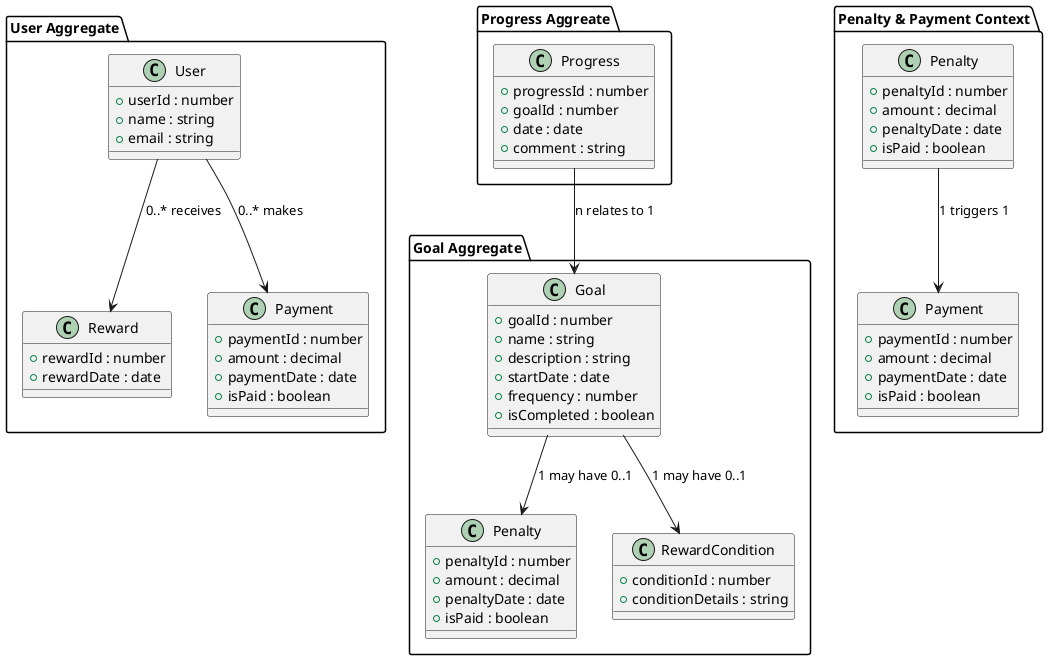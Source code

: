 @startuml

package "User Aggregate" {
  class "User" {
    + userId : number
    + name : string
    + email : string
  }

  class "Reward" {
    + rewardId : number
    + rewardDate : date
  }

  class "Payment" {
    + paymentId : number
    + amount : decimal
    + paymentDate : date
    + isPaid : boolean
  }

  User --> Reward : "0..* receives"
  User --> Payment : "0..* makes"
}

package "Goal Aggregate" {
  class "Goal" {
    + goalId : number
    + name : string
    + description : string
    + startDate : date
    + frequency : number
    + isCompleted : boolean
  }

  class "Penalty" {
    + penaltyId : number
    + amount : decimal
    + penaltyDate : date
    + isPaid : boolean
  }

  class "RewardCondition" {
    + conditionId : number
    + conditionDetails : string
  }

  Goal --> Penalty : "1 may have 0..1"
  Goal --> RewardCondition : "1 may have 0..1"
}

package "Progress Aggreate" {
  class "Progress" {
    + progressId : number
    + goalId : number
    + date : date
    + comment : string
  }

  Progress --> Goal : "n relates to 1"
}

package "Penalty & Payment Context" {
  class "Payment" {
    + paymentId : number
    + amount : decimal
    + paymentDate : date
    + isPaid : boolean
  }

  class "Penalty" {
    + penaltyId : number
    + amount : decimal
    + penaltyDate : date
    + isPaid : boolean
  }

  Penalty --> Payment : "1 triggers 1"
}

@enduml
